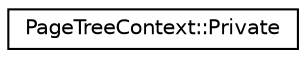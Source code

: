 digraph "类继承关系图"
{
 // INTERACTIVE_SVG=YES
 // LATEX_PDF_SIZE
  edge [fontname="Helvetica",fontsize="10",labelfontname="Helvetica",labelfontsize="10"];
  node [fontname="Helvetica",fontsize="10",shape=record];
  rankdir="LR";
  Node0 [label="PageTreeContext::Private",height=0.2,width=0.4,color="black", fillcolor="white", style="filled",URL="$db/d7c/class_page_tree_context_1_1_private.html",tooltip=" "];
}
